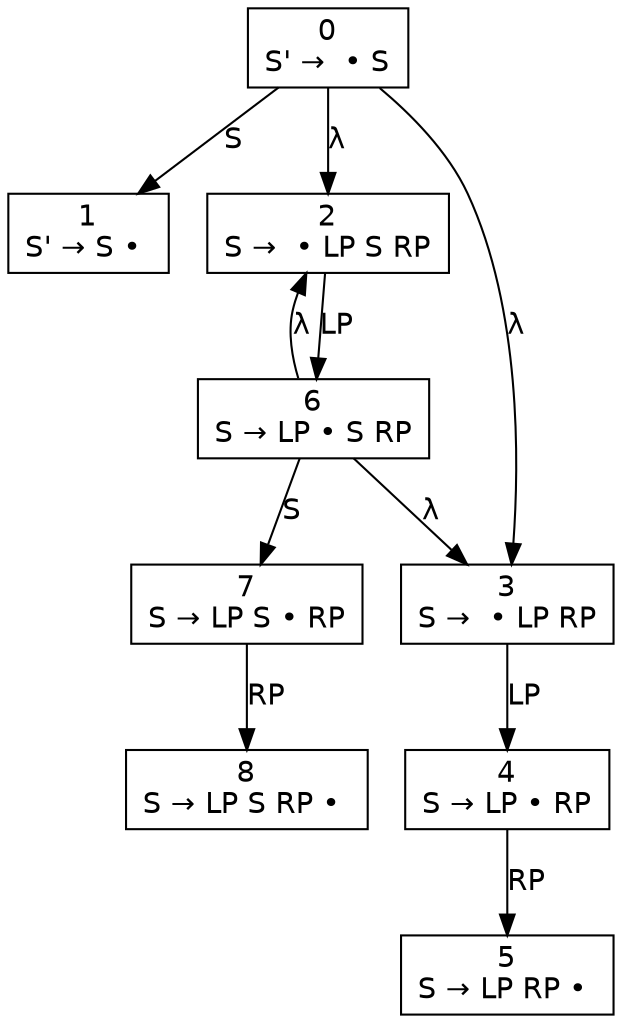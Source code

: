 digraph d{
node [fontname=Helvetica,shape=box];
edge [fontname=Helvetica];
n0 [label=<0<br />S' →  • S>];
n1 [label=<1<br />S' → S • >];
n2 [label=<2<br />S →  • LP S RP>];
n3 [label=<3<br />S →  • LP RP>];
n4 [label=<4<br />S → LP • RP>];
n5 [label=<5<br />S → LP RP • >];
n6 [label=<6<br />S → LP • S RP>];
n7 [label=<7<br />S → LP S • RP>];
n8 [label=<8<br />S → LP S RP • >];
n0 -> n1 [label="S"];
n0 -> n2 [label=<&lambda;>];
n0 -> n3 [label=<&lambda;>];
n2 -> n6 [label="LP"];
n3 -> n4 [label="LP"];
n4 -> n5 [label="RP"];
n6 -> n7 [label="S"];
n6 -> n2 [label=<&lambda;>];
n6 -> n3 [label=<&lambda;>];
n7 -> n8 [label="RP"];
}